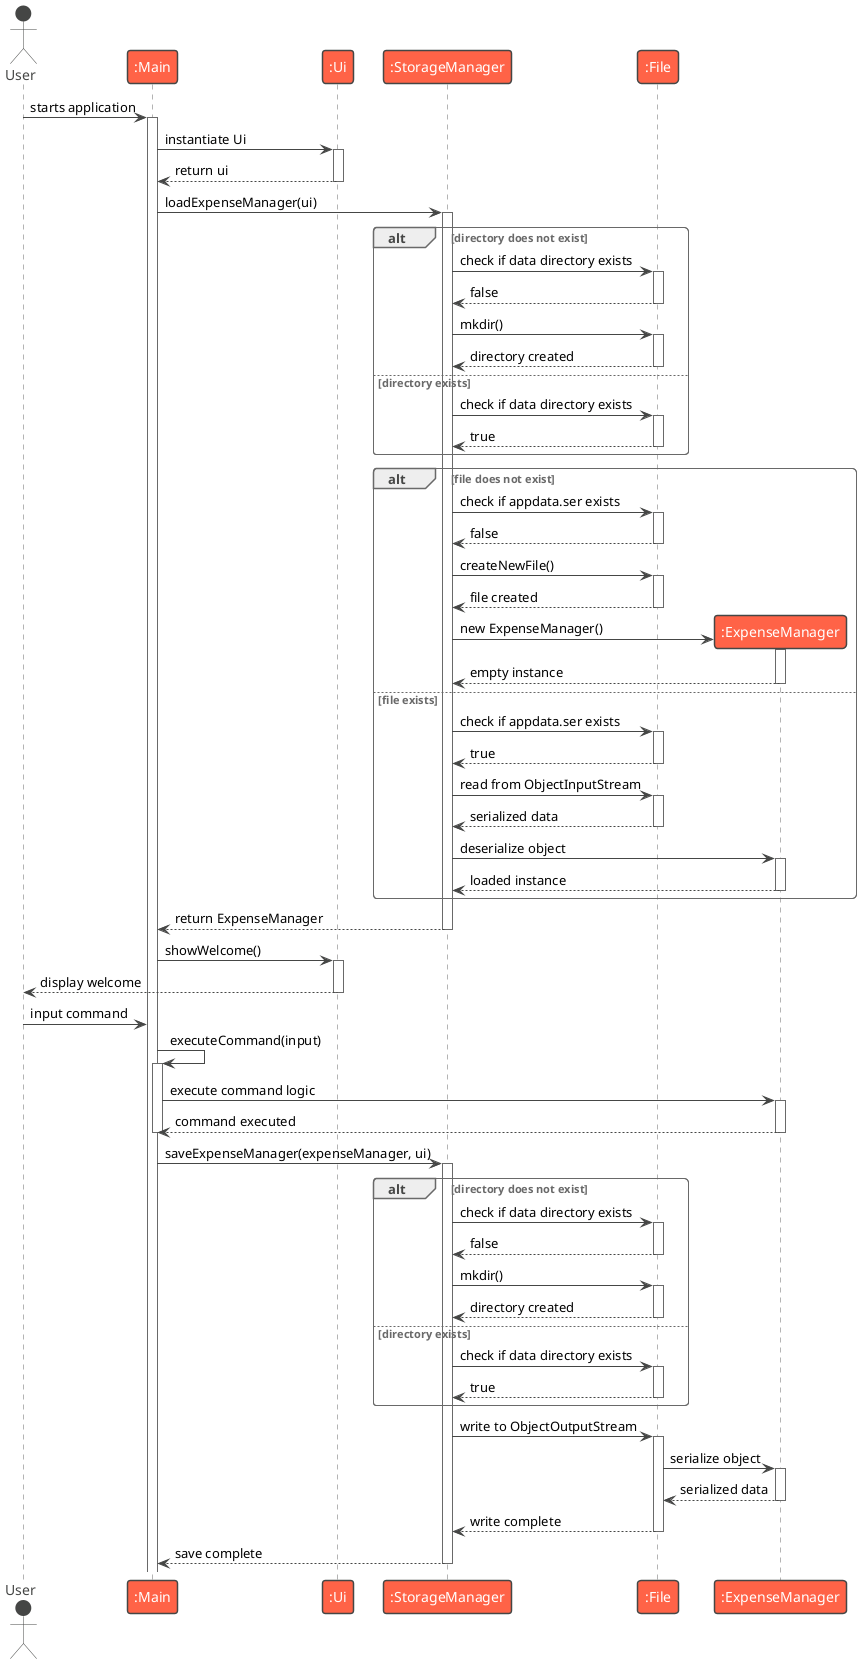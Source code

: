 '@enduml

@startuml
!theme vibrant
actor User
participant ":Main" as Main
participant ":Ui" as Ui
participant ":StorageManager" as StorageManager
participant ":File" as File

User -> Main : starts application
activate Main

Main -> Ui : instantiate Ui
activate Ui
Ui --> Main : return ui
deactivate Ui

' Load ExpenseManager on startup
Main -> StorageManager : loadExpenseManager(ui)
activate StorageManager


alt directory does not exist
    StorageManager -> File : check if data directory exists
    activate File
    File --> StorageManager : false
    deactivate File
    StorageManager -> File : mkdir()
    activate File
    File --> StorageManager : directory created
    deactivate File
else directory exists
    StorageManager -> File : check if data directory exists
    activate File
    File --> StorageManager : true
    deactivate File
end
deactivate File

alt file does not exist
    StorageManager -> File : check if appdata.ser exists
    activate File
    File --> StorageManager : false
    deactivate File
    StorageManager -> File : createNewFile()
    activate File
    File --> StorageManager : file created
    deactivate File
    create participant ":ExpenseManager" as ExpenseManager
    StorageManager -> ExpenseManager : new ExpenseManager()
    activate ExpenseManager
    ExpenseManager --> StorageManager : empty instance
    deactivate ExpenseManager
else file exists
    StorageManager -> File : check if appdata.ser exists
    activate File
    File --> StorageManager : true
    deactivate File
    StorageManager -> File : read from ObjectInputStream
    activate File
    File --> StorageManager : serialized data
    deactivate File
    StorageManager -> ExpenseManager : deserialize object
    activate ExpenseManager
    ExpenseManager --> StorageManager : loaded instance
    deactivate ExpenseManager
end

StorageManager --> Main : return ExpenseManager
deactivate StorageManager

' Show welcome message
Main -> Ui : showWelcome()
activate Ui
Ui --> User : display welcome
deactivate Ui

' User input loop
User -> Main : input command
Main -> Main : executeCommand(input)
activate Main
Main -> ExpenseManager : execute command logic
activate ExpenseManager
ExpenseManager --> Main : command executed
deactivate ExpenseManager
deactivate Main

' Save ExpenseManager after command execution
Main -> StorageManager : saveExpenseManager(expenseManager, ui)
activate StorageManager

alt directory does not exist
    StorageManager -> File : check if data directory exists
    activate File
    File --> StorageManager : false
    deactivate File
    StorageManager -> File : mkdir()
    activate File
    File --> StorageManager : directory created
    deactivate File
else directory exists
    StorageManager -> File : check if data directory exists
    activate File
    File --> StorageManager : true
    deactivate File
end

StorageManager -> File : write to ObjectOutputStream
activate File
File -> ExpenseManager : serialize object
activate ExpenseManager
ExpenseManager --> File : serialized data
deactivate ExpenseManager
File --> StorageManager : write complete
deactivate File

StorageManager --> Main : save complete
deactivate StorageManager



@enduml